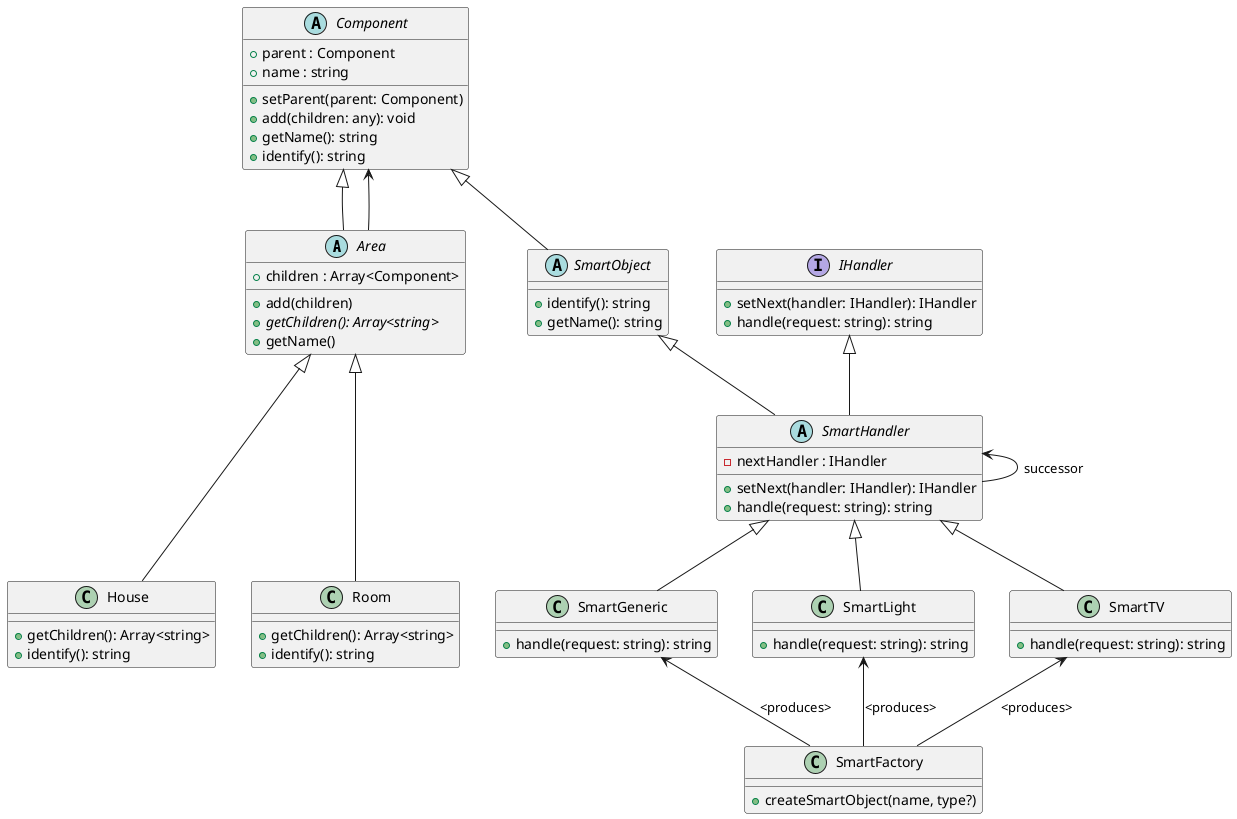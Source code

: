 @startuml Smart Home System

abstract class Area{
  +children : Array<Component>
  +add(children)
  {abstract} +getChildren(): Array<string>
  +getName()
}

abstract class Component{
  +parent : Component
  +name : string
  +setParent(parent: Component)
  +add(children: any): void
  +getName(): string
  +identify(): string
}

class House{
  +getChildren(): Array<string>
  +identify(): string
}

class Room{
  +getChildren(): Array<string>
  +identify(): string
}

class SmartFactory{
  +createSmartObject(name, type?)
}

class SmartGeneric{
  +handle(request: string): string
}

abstract class SmartHandler{
  -nextHandler : IHandler
  +setNext(handler: IHandler): IHandler
  +handle(request: string): string
}

interface IHandler{
  +setNext(handler: IHandler): IHandler
  +handle(request: string): string
}

abstract class SmartObject{
  +identify(): string
  +getName(): string
}

class SmartLight{
  +handle(request: string): string
}

class SmartTV{
  +handle(request: string): string
}


Component <|-- Area
Area <|--- House
Area <|--- Room

SmartObject <|-- SmartHandler

Component <|-- SmartObject

SmartHandler <|-- SmartLight
SmartHandler <|-- SmartTV
SmartHandler <|-- SmartGeneric

SmartHandler <-- SmartHandler : successor

IHandler <|-- SmartHandler

SmartTV <-- SmartFactory : <produces>
SmartLight <-- SmartFactory : <produces>
SmartGeneric <-- SmartFactory : <produces>

Component <-- Area

@enduml
